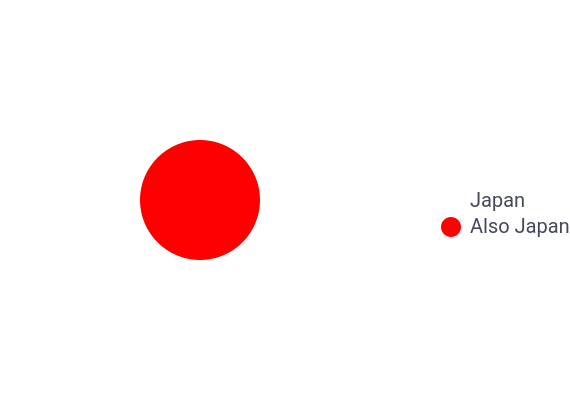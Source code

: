 {
  "$schema": "https://vega.github.io/schema/vega-lite/v4.json",
  "description": "",
  "name": "Japan Donut Chart",
  "usermeta": {
    "source": "https://en.wikipedia.org/wiki/Flag_of_Japan",
    "tags": ["Donut Chart"]
  },
  "height": 200,
  "width": 200,
  "padding": 0,
  "config": {
    "font": "Roboto",
    "style": {
      "guide-label": { "fill": "#44475a" },
      "guide-title": { "fill": "#44475a" }
    },
    "axis": { "domainColor": "#44475a", "tickColor": "#44475a" }
  },
  "data": {
    "values": [
      { "category": "Japan", "value": 360 },
      { "category": "Also Japan", "value": 360 }
    ]
  },
  "encoding": {
    "theta": {
      "field": "value",
      "type": "quantitative",
      "stack": true
    },
    "color": {
      "field": "category",
      "type": "nominal",
      "scale": {
        "domain": ["Japan", "Also Japan"],
        "range": ["white", "red"]
      },
      "legend": {
        "title": null,
        "direction": "vertical",
        "orient": "none",
        "legendX": 220,
        "legendY": 95,
        "fillColor": "transparent",
        "symbolStrokeWidth": 1
      }
    }
  },
  "layer": [
    {
      "mark": {
        "type": "arc",
        "outerRadius": 100,
        "color": "#ed2939"
      },
      "transform": [{ "filter": "datum.category == 'Japan'" }]
    },
    {
      "mark": {
        "type": "arc",
        "outerRadius": 30
      },
      "transform": [{ "filter": "datum.category == 'Also Japan'" }]
    }
  ],
  "view": { "stroke": null }
}
